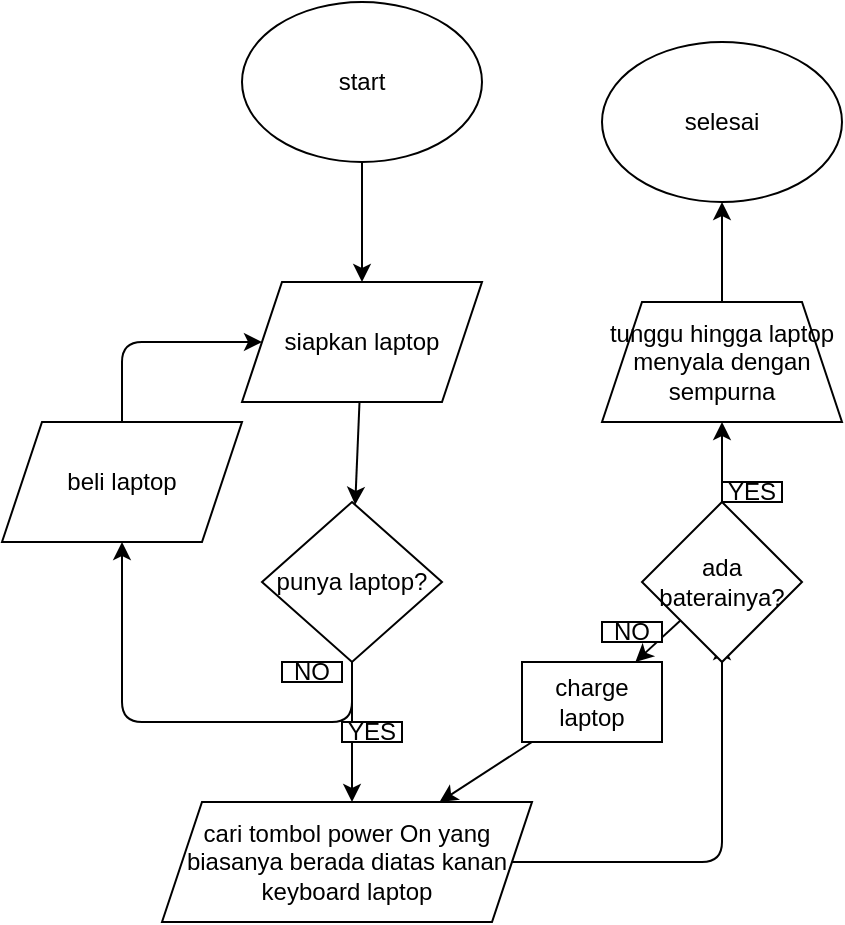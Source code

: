 <mxfile>
    <diagram id="4ZgO2aea6Kf2n3hq-pCK" name="Page-1">
        <mxGraphModel dx="870" dy="594" grid="1" gridSize="10" guides="1" tooltips="1" connect="1" arrows="1" fold="1" page="1" pageScale="1" pageWidth="850" pageHeight="1100" math="0" shadow="0">
            <root>
                <mxCell id="0"/>
                <mxCell id="1" parent="0"/>
                <mxCell id="6" value="" style="edgeStyle=none;html=1;" edge="1" parent="1" source="2" target="5">
                    <mxGeometry relative="1" as="geometry"/>
                </mxCell>
                <mxCell id="2" value="start" style="ellipse;whiteSpace=wrap;html=1;" vertex="1" parent="1">
                    <mxGeometry x="120" y="40" width="120" height="80" as="geometry"/>
                </mxCell>
                <mxCell id="8" value="" style="edgeStyle=none;html=1;" edge="1" parent="1" source="5" target="7">
                    <mxGeometry relative="1" as="geometry"/>
                </mxCell>
                <mxCell id="5" value="siapkan laptop" style="shape=parallelogram;perimeter=parallelogramPerimeter;whiteSpace=wrap;html=1;fixedSize=1;" vertex="1" parent="1">
                    <mxGeometry x="120" y="180" width="120" height="60" as="geometry"/>
                </mxCell>
                <mxCell id="9" style="edgeStyle=none;html=1;" edge="1" parent="1" source="7">
                    <mxGeometry relative="1" as="geometry">
                        <mxPoint x="60" y="310" as="targetPoint"/>
                        <Array as="points">
                            <mxPoint x="175" y="400"/>
                            <mxPoint x="60" y="400"/>
                        </Array>
                    </mxGeometry>
                </mxCell>
                <mxCell id="13" style="edgeStyle=none;html=1;" edge="1" parent="1" source="7">
                    <mxGeometry relative="1" as="geometry">
                        <mxPoint x="175" y="440" as="targetPoint"/>
                    </mxGeometry>
                </mxCell>
                <mxCell id="7" value="punya laptop?" style="rhombus;whiteSpace=wrap;html=1;" vertex="1" parent="1">
                    <mxGeometry x="130" y="290" width="90" height="80" as="geometry"/>
                </mxCell>
                <mxCell id="11" style="edgeStyle=none;html=1;entryX=0;entryY=0.5;entryDx=0;entryDy=0;" edge="1" parent="1" source="10" target="5">
                    <mxGeometry relative="1" as="geometry">
                        <Array as="points">
                            <mxPoint x="60" y="210"/>
                        </Array>
                    </mxGeometry>
                </mxCell>
                <mxCell id="10" value="beli laptop" style="shape=parallelogram;perimeter=parallelogramPerimeter;whiteSpace=wrap;html=1;fixedSize=1;" vertex="1" parent="1">
                    <mxGeometry y="250" width="120" height="60" as="geometry"/>
                </mxCell>
                <mxCell id="12" value="YES" style="rounded=0;whiteSpace=wrap;html=1;" vertex="1" parent="1">
                    <mxGeometry x="170" y="400" width="30" height="10" as="geometry"/>
                </mxCell>
                <mxCell id="15" style="edgeStyle=none;html=1;" edge="1" parent="1" source="14">
                    <mxGeometry relative="1" as="geometry">
                        <mxPoint x="360" y="360" as="targetPoint"/>
                        <Array as="points">
                            <mxPoint x="360" y="470"/>
                        </Array>
                    </mxGeometry>
                </mxCell>
                <mxCell id="14" value="cari tombol power On yang biasanya berada diatas kanan keyboard laptop" style="shape=parallelogram;perimeter=parallelogramPerimeter;whiteSpace=wrap;html=1;fixedSize=1;" vertex="1" parent="1">
                    <mxGeometry x="80" y="440" width="185" height="60" as="geometry"/>
                </mxCell>
                <mxCell id="20" value="NO" style="rounded=0;whiteSpace=wrap;html=1;" vertex="1" parent="1">
                    <mxGeometry x="140" y="370" width="30" height="10" as="geometry"/>
                </mxCell>
                <mxCell id="25" value="" style="edgeStyle=none;html=1;" edge="1" parent="1" source="22" target="24">
                    <mxGeometry relative="1" as="geometry"/>
                </mxCell>
                <mxCell id="29" value="" style="edgeStyle=none;html=1;" edge="1" parent="1" source="22" target="28">
                    <mxGeometry relative="1" as="geometry"/>
                </mxCell>
                <mxCell id="22" value="ada baterainya?" style="rhombus;whiteSpace=wrap;html=1;" vertex="1" parent="1">
                    <mxGeometry x="320" y="290" width="80" height="80" as="geometry"/>
                </mxCell>
                <mxCell id="27" style="edgeStyle=none;html=1;" edge="1" parent="1" source="24" target="14">
                    <mxGeometry relative="1" as="geometry">
                        <Array as="points">
                            <mxPoint x="265" y="410"/>
                        </Array>
                    </mxGeometry>
                </mxCell>
                <mxCell id="24" value="charge laptop" style="whiteSpace=wrap;html=1;" vertex="1" parent="1">
                    <mxGeometry x="260" y="370" width="70" height="40" as="geometry"/>
                </mxCell>
                <mxCell id="26" value="NO" style="rounded=0;whiteSpace=wrap;html=1;" vertex="1" parent="1">
                    <mxGeometry x="300" y="350" width="30" height="10" as="geometry"/>
                </mxCell>
                <mxCell id="31" value="" style="edgeStyle=none;html=1;" edge="1" parent="1" source="28" target="30">
                    <mxGeometry relative="1" as="geometry"/>
                </mxCell>
                <mxCell id="28" value="tunggu hingga laptop menyala dengan sempurna" style="shape=trapezoid;perimeter=trapezoidPerimeter;whiteSpace=wrap;html=1;fixedSize=1;" vertex="1" parent="1">
                    <mxGeometry x="300" y="190" width="120" height="60" as="geometry"/>
                </mxCell>
                <mxCell id="30" value="selesai" style="ellipse;whiteSpace=wrap;html=1;" vertex="1" parent="1">
                    <mxGeometry x="300" y="60" width="120" height="80" as="geometry"/>
                </mxCell>
                <mxCell id="32" value="YES" style="rounded=0;whiteSpace=wrap;html=1;" vertex="1" parent="1">
                    <mxGeometry x="360" y="280" width="30" height="10" as="geometry"/>
                </mxCell>
            </root>
        </mxGraphModel>
    </diagram>
</mxfile>
